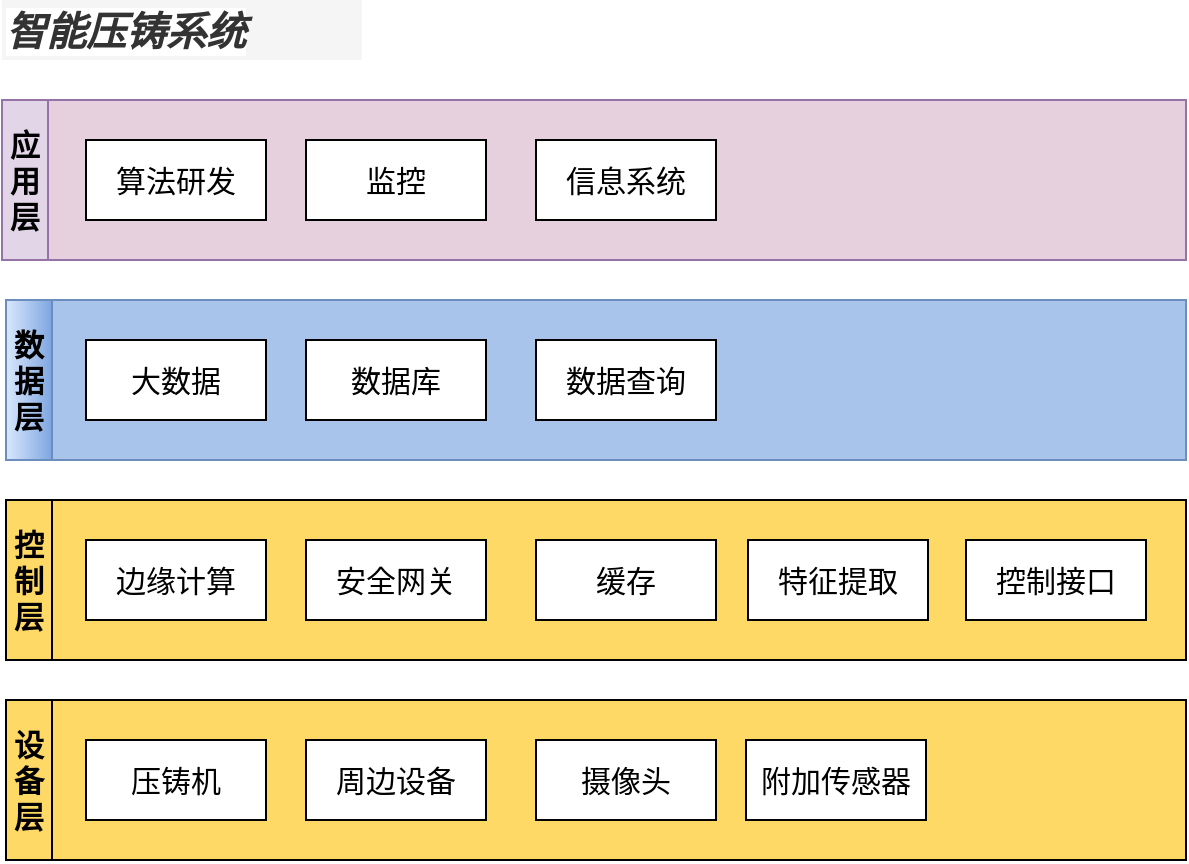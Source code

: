 <mxfile version="16.6.1" type="github" pages="2">
  <diagram id="iRxoiHgJY_dRhn-eCCw1" name="整体架构">
    <mxGraphModel dx="842" dy="792" grid="1" gridSize="10" guides="1" tooltips="1" connect="1" arrows="1" fold="1" page="1" pageScale="1" pageWidth="850" pageHeight="1100" math="0" shadow="0">
      <root>
        <mxCell id="0" />
        <mxCell id="1" parent="0" />
        <mxCell id="UcYwFafMr6ZW_DXA6P1Y-3" value="设备层" style="swimlane;html=0;direction=north;whiteSpace=wrap;swimlaneFillColor=#FFD966;fontSize=15;fillColor=#FFD966;" parent="1" vertex="1">
          <mxGeometry x="160" y="530" width="590" height="80" as="geometry">
            <mxRectangle x="370" y="440" width="60" height="23" as="alternateBounds" />
          </mxGeometry>
        </mxCell>
        <mxCell id="UcYwFafMr6ZW_DXA6P1Y-4" value="压铸机" style="whiteSpace=wrap;html=1;fontSize=15;" parent="UcYwFafMr6ZW_DXA6P1Y-3" vertex="1">
          <mxGeometry x="40" y="20" width="90" height="40" as="geometry" />
        </mxCell>
        <mxCell id="UcYwFafMr6ZW_DXA6P1Y-5" value="周边设备" style="whiteSpace=wrap;html=1;fontSize=15;" parent="UcYwFafMr6ZW_DXA6P1Y-3" vertex="1">
          <mxGeometry x="150" y="20" width="90" height="40" as="geometry" />
        </mxCell>
        <mxCell id="UcYwFafMr6ZW_DXA6P1Y-6" value="摄像头" style="whiteSpace=wrap;html=1;fontSize=15;" parent="UcYwFafMr6ZW_DXA6P1Y-3" vertex="1">
          <mxGeometry x="265" y="20" width="90" height="40" as="geometry" />
        </mxCell>
        <mxCell id="UcYwFafMr6ZW_DXA6P1Y-8" value="附加传感器" style="whiteSpace=wrap;html=1;fontSize=15;" parent="UcYwFafMr6ZW_DXA6P1Y-3" vertex="1">
          <mxGeometry x="370" y="20" width="90" height="40" as="geometry" />
        </mxCell>
        <mxCell id="UcYwFafMr6ZW_DXA6P1Y-26" value="数据层" style="swimlane;html=0;direction=north;whiteSpace=wrap;fillColor=#dae8fc;gradientColor=#7ea6e0;strokeColor=#6c8ebf;swimlaneFillColor=#A9C4EB;fontSize=15;" parent="1" vertex="1">
          <mxGeometry x="160" y="330" width="590" height="80" as="geometry">
            <mxRectangle x="370" y="440" width="60" height="23" as="alternateBounds" />
          </mxGeometry>
        </mxCell>
        <mxCell id="UcYwFafMr6ZW_DXA6P1Y-27" value="大数据" style="whiteSpace=wrap;html=1;fontSize=15;" parent="UcYwFafMr6ZW_DXA6P1Y-26" vertex="1">
          <mxGeometry x="40" y="20" width="90" height="40" as="geometry" />
        </mxCell>
        <mxCell id="UcYwFafMr6ZW_DXA6P1Y-28" value="数据查询" style="whiteSpace=wrap;html=1;fontSize=15;" parent="UcYwFafMr6ZW_DXA6P1Y-26" vertex="1">
          <mxGeometry x="265" y="20" width="90" height="40" as="geometry" />
        </mxCell>
        <mxCell id="AhdM26ORChTwqd9JXDGD-8" value="数据库" style="whiteSpace=wrap;html=1;fontSize=15;" vertex="1" parent="UcYwFafMr6ZW_DXA6P1Y-26">
          <mxGeometry x="150" y="20" width="90" height="40" as="geometry" />
        </mxCell>
        <mxCell id="UcYwFafMr6ZW_DXA6P1Y-50" value="控制层" style="swimlane;html=0;direction=north;whiteSpace=wrap;swimlaneFillColor=#FFD966;fontSize=15;fillColor=#FFD966;" parent="1" vertex="1">
          <mxGeometry x="160" y="430" width="590" height="80" as="geometry">
            <mxRectangle x="370" y="440" width="60" height="23" as="alternateBounds" />
          </mxGeometry>
        </mxCell>
        <mxCell id="UcYwFafMr6ZW_DXA6P1Y-51" value="安全网关" style="whiteSpace=wrap;html=1;fontSize=15;" parent="UcYwFafMr6ZW_DXA6P1Y-50" vertex="1">
          <mxGeometry x="150" y="20" width="90" height="40" as="geometry" />
        </mxCell>
        <mxCell id="UcYwFafMr6ZW_DXA6P1Y-52" value="边缘计算" style="whiteSpace=wrap;html=1;fontSize=15;" parent="UcYwFafMr6ZW_DXA6P1Y-50" vertex="1">
          <mxGeometry x="40" y="20" width="90" height="40" as="geometry" />
        </mxCell>
        <mxCell id="UcYwFafMr6ZW_DXA6P1Y-49" value="缓存" style="whiteSpace=wrap;html=1;fontSize=15;" parent="UcYwFafMr6ZW_DXA6P1Y-50" vertex="1">
          <mxGeometry x="265" y="20" width="90" height="40" as="geometry" />
        </mxCell>
        <mxCell id="UcYwFafMr6ZW_DXA6P1Y-48" value="特征提取" style="whiteSpace=wrap;html=1;fontSize=15;" parent="UcYwFafMr6ZW_DXA6P1Y-50" vertex="1">
          <mxGeometry x="371" y="20" width="90" height="40" as="geometry" />
        </mxCell>
        <mxCell id="viHEauRqGzHf2aB90uqv-1" value="控制接口" style="whiteSpace=wrap;html=1;fontSize=15;" vertex="1" parent="UcYwFafMr6ZW_DXA6P1Y-50">
          <mxGeometry x="480" y="20" width="90" height="40" as="geometry" />
        </mxCell>
        <mxCell id="AhdM26ORChTwqd9JXDGD-4" value="应用层" style="swimlane;html=0;direction=north;whiteSpace=wrap;fillColor=#e1d5e7;strokeColor=#9673a6;swimlaneFillColor=#E6D0DE;fontSize=15;" vertex="1" parent="1">
          <mxGeometry x="158" y="230" width="592" height="80" as="geometry">
            <mxRectangle x="370" y="440" width="60" height="23" as="alternateBounds" />
          </mxGeometry>
        </mxCell>
        <mxCell id="UcYwFafMr6ZW_DXA6P1Y-37" value="监控" style="whiteSpace=wrap;html=1;fontSize=15;" parent="AhdM26ORChTwqd9JXDGD-4" vertex="1">
          <mxGeometry x="152" y="20" width="90" height="40" as="geometry" />
        </mxCell>
        <mxCell id="UcYwFafMr6ZW_DXA6P1Y-42" value="算法研发" style="whiteSpace=wrap;html=1;fontSize=15;" parent="AhdM26ORChTwqd9JXDGD-4" vertex="1">
          <mxGeometry x="42" y="20" width="90" height="40" as="geometry" />
        </mxCell>
        <mxCell id="AhdM26ORChTwqd9JXDGD-7" value="信息系统" style="whiteSpace=wrap;html=1;fontSize=15;" vertex="1" parent="AhdM26ORChTwqd9JXDGD-4">
          <mxGeometry x="267" y="20" width="90" height="40" as="geometry" />
        </mxCell>
        <mxCell id="HXR8DpecLsDHHe7XzaU4-1" value="智能压铸系统" style="text;html=1;strokeColor=none;fillColor=#f5f5f5;align=left;verticalAlign=middle;whiteSpace=wrap;rounded=0;labelBackgroundColor=default;labelBorderColor=none;fontSize=20;fontColor=#333333;fontStyle=3" vertex="1" parent="1">
          <mxGeometry x="158" y="180" width="180" height="30" as="geometry" />
        </mxCell>
      </root>
    </mxGraphModel>
  </diagram>
  <diagram name="冷却闭环" id="QapgO1eQln2w6zpLkvrJ">
    <mxGraphModel dx="842" dy="792" grid="1" gridSize="10" guides="1" tooltips="1" connect="1" arrows="1" fold="1" page="1" pageScale="1" pageWidth="850" pageHeight="1100" math="0" shadow="0">
      <root>
        <mxCell id="Bw0IhvkEcBWXp4LX4Tr4-0" />
        <mxCell id="Bw0IhvkEcBWXp4LX4Tr4-1" parent="Bw0IhvkEcBWXp4LX4Tr4-0" />
        <mxCell id="Bw0IhvkEcBWXp4LX4Tr4-17" value="应用层" style="swimlane;html=0;direction=north;whiteSpace=wrap;fillColor=#dae8fc;gradientColor=#7ea6e0;strokeColor=#6c8ebf;swimlaneFillColor=#A9C4EB;fontSize=15;" vertex="1" parent="Bw0IhvkEcBWXp4LX4Tr4-1">
          <mxGeometry x="170" y="306" width="330" height="130" as="geometry">
            <mxRectangle x="370" y="440" width="60" height="23" as="alternateBounds" />
          </mxGeometry>
        </mxCell>
        <mxCell id="Bw0IhvkEcBWXp4LX4Tr4-18" value="强化学习" style="whiteSpace=wrap;html=1;fontSize=15;" vertex="1" parent="Bw0IhvkEcBWXp4LX4Tr4-17">
          <mxGeometry x="47" y="20" width="100" height="40" as="geometry" />
        </mxCell>
        <mxCell id="XFRqlfsmV35b2OHtaYO4-7" value="手机监控" style="whiteSpace=wrap;html=1;fontSize=15;" vertex="1" parent="Bw0IhvkEcBWXp4LX4Tr4-17">
          <mxGeometry x="190" y="20" width="100" height="40" as="geometry" />
        </mxCell>
        <mxCell id="Bw0IhvkEcBWXp4LX4Tr4-2" value="设备&#xa;曾层" style="swimlane;html=0;direction=north;whiteSpace=wrap;swimlaneFillColor=#FFD966;fillColor=#fff2cc;strokeColor=#d6b656;gradientColor=#ffd966;fontSize=15;" vertex="1" parent="Bw0IhvkEcBWXp4LX4Tr4-1">
          <mxGeometry x="160" y="660" width="568" height="80" as="geometry">
            <mxRectangle x="370" y="440" width="60" height="23" as="alternateBounds" />
          </mxGeometry>
        </mxCell>
        <mxCell id="Bw0IhvkEcBWXp4LX4Tr4-6" value="冷却液&lt;br style=&quot;font-size: 15px;&quot;&gt;温度传感器" style="whiteSpace=wrap;html=1;fontSize=15;" vertex="1" parent="Bw0IhvkEcBWXp4LX4Tr4-2">
          <mxGeometry x="50" y="20" width="100" height="40" as="geometry" />
        </mxCell>
        <mxCell id="Bw0IhvkEcBWXp4LX4Tr4-31" style="edgeStyle=orthogonalEdgeStyle;rounded=0;orthogonalLoop=1;jettySize=auto;html=1;exitX=0.5;exitY=1;exitDx=0;exitDy=0;entryX=1;entryY=0.5;entryDx=0;entryDy=0;fontSize=15;" edge="1" parent="Bw0IhvkEcBWXp4LX4Tr4-2" source="Bw0IhvkEcBWXp4LX4Tr4-6" target="Bw0IhvkEcBWXp4LX4Tr4-6">
          <mxGeometry relative="1" as="geometry">
            <Array as="points">
              <mxPoint x="96" y="100" />
              <mxPoint x="190" y="100" />
              <mxPoint x="190" y="40" />
            </Array>
          </mxGeometry>
        </mxCell>
        <mxCell id="Bw0IhvkEcBWXp4LX4Tr4-32" value="恒温系统" style="edgeLabel;html=1;align=center;verticalAlign=middle;resizable=0;points=[];fontSize=15;" vertex="1" connectable="0" parent="Bw0IhvkEcBWXp4LX4Tr4-31">
          <mxGeometry x="-0.521" y="-1" relative="1" as="geometry">
            <mxPoint x="27" y="1" as="offset" />
          </mxGeometry>
        </mxCell>
        <mxCell id="sPyh8gOWiqm5ohPoT2iV-0" value="压铸机" style="whiteSpace=wrap;html=1;fontSize=15;" vertex="1" parent="Bw0IhvkEcBWXp4LX4Tr4-2">
          <mxGeometry x="215" y="20" width="100" height="40" as="geometry" />
        </mxCell>
        <mxCell id="K2xPymNutF5ziAv6QDVA-1" value="周边设备" style="whiteSpace=wrap;html=1;fontSize=15;" vertex="1" parent="Bw0IhvkEcBWXp4LX4Tr4-2">
          <mxGeometry x="350" y="20" width="100" height="40" as="geometry" />
        </mxCell>
        <mxCell id="Bw0IhvkEcBWXp4LX4Tr4-22" value="控制层" style="swimlane;html=0;direction=north;whiteSpace=wrap;swimlaneFillColor=#FFD966;fillColor=#fff2cc;strokeColor=#d6b656;gradientColor=#ffd966;fontSize=15;" vertex="1" parent="Bw0IhvkEcBWXp4LX4Tr4-1">
          <mxGeometry x="160" y="470" width="570" height="160" as="geometry">
            <mxRectangle x="370" y="440" width="60" height="23" as="alternateBounds" />
          </mxGeometry>
        </mxCell>
        <mxCell id="YjLyFt_4EiFNoKJo0lDN-1" value="成品率过低？" style="edgeStyle=orthogonalEdgeStyle;rounded=0;orthogonalLoop=1;jettySize=auto;html=1;exitX=0.5;exitY=1;exitDx=0;exitDy=0;labelBorderColor=#FF0000;fontSize=15;fontColor=#FF0000;strokeColor=#FF0000;strokeWidth=3;" edge="1" parent="Bw0IhvkEcBWXp4LX4Tr4-22" source="Bw0IhvkEcBWXp4LX4Tr4-24" target="YjLyFt_4EiFNoKJo0lDN-0">
          <mxGeometry x="-0.161" y="55" relative="1" as="geometry">
            <Array as="points">
              <mxPoint x="305" y="122.5" />
              <mxPoint x="305" y="122.5" />
            </Array>
            <mxPoint as="offset" />
          </mxGeometry>
        </mxCell>
        <mxCell id="Bw0IhvkEcBWXp4LX4Tr4-24" value="成品率&lt;br&gt;预测模型" style="whiteSpace=wrap;html=1;fontSize=15;strokeColor=#FF0000;" vertex="1" parent="Bw0IhvkEcBWXp4LX4Tr4-22">
          <mxGeometry x="200" y="31.25" width="150" height="52.5" as="geometry" />
        </mxCell>
        <mxCell id="Bw0IhvkEcBWXp4LX4Tr4-26" value="特征提取" style="whiteSpace=wrap;html=1;fontSize=15;strokeColor=#FF0000;" vertex="1" parent="Bw0IhvkEcBWXp4LX4Tr4-22">
          <mxGeometry x="460" y="37.5" width="86" height="40" as="geometry" />
        </mxCell>
        <mxCell id="j12vzrFPOm1vcj7Vrygp-5" style="edgeStyle=orthogonalEdgeStyle;rounded=0;orthogonalLoop=1;jettySize=auto;html=1;exitX=0;exitY=0.5;exitDx=0;exitDy=0;fontSize=15;labelBorderColor=#0000FF;strokeWidth=3;strokeColor=#FF0000;entryX=1;entryY=0.5;entryDx=0;entryDy=0;" edge="1" parent="Bw0IhvkEcBWXp4LX4Tr4-22" source="Bw0IhvkEcBWXp4LX4Tr4-26" target="Bw0IhvkEcBWXp4LX4Tr4-24">
          <mxGeometry relative="1" as="geometry">
            <mxPoint x="410" y="152.5" as="sourcePoint" />
            <mxPoint x="410" y="42.5" as="targetPoint" />
            <Array as="points">
              <mxPoint x="440" y="57.5" />
              <mxPoint x="440" y="57.5" />
            </Array>
          </mxGeometry>
        </mxCell>
        <mxCell id="j12vzrFPOm1vcj7Vrygp-6" value="信号" style="edgeLabel;html=1;align=center;verticalAlign=middle;resizable=0;points=[];fontSize=15;" vertex="1" connectable="0" parent="j12vzrFPOm1vcj7Vrygp-5">
          <mxGeometry x="0.768" y="1" relative="1" as="geometry">
            <mxPoint x="-33" y="252" as="offset" />
          </mxGeometry>
        </mxCell>
        <mxCell id="YjLyFt_4EiFNoKJo0lDN-0" value="控制接口" style="whiteSpace=wrap;html=1;fontSize=15;strokeColor=#FF0000;" vertex="1" parent="Bw0IhvkEcBWXp4LX4Tr4-22">
          <mxGeometry x="70" y="122.5" width="440" height="30" as="geometry" />
        </mxCell>
        <mxCell id="K2xPymNutF5ziAv6QDVA-3" style="edgeStyle=orthogonalEdgeStyle;rounded=0;orthogonalLoop=1;jettySize=auto;html=1;exitX=0.25;exitY=1;exitDx=0;exitDy=0;entryX=1;entryY=0.5;entryDx=0;entryDy=0;fontSize=15;labelBorderColor=#0000FF;strokeWidth=3;strokeColor=#FF0000;" edge="1" parent="Bw0IhvkEcBWXp4LX4Tr4-1" source="Bw0IhvkEcBWXp4LX4Tr4-6" target="Bw0IhvkEcBWXp4LX4Tr4-26">
          <mxGeometry relative="1" as="geometry">
            <Array as="points">
              <mxPoint x="235" y="790" />
              <mxPoint x="760" y="790" />
              <mxPoint x="760" y="528" />
            </Array>
          </mxGeometry>
        </mxCell>
        <mxCell id="K2xPymNutF5ziAv6QDVA-4" style="edgeStyle=orthogonalEdgeStyle;rounded=0;orthogonalLoop=1;jettySize=auto;html=1;exitX=0.5;exitY=1;exitDx=0;exitDy=0;fontSize=15;labelBorderColor=#0000FF;strokeWidth=3;strokeColor=#FF0000;entryX=1;entryY=0.5;entryDx=0;entryDy=0;" edge="1" parent="Bw0IhvkEcBWXp4LX4Tr4-1" source="sPyh8gOWiqm5ohPoT2iV-0" target="Bw0IhvkEcBWXp4LX4Tr4-26">
          <mxGeometry relative="1" as="geometry">
            <mxPoint x="300" y="493" as="targetPoint" />
            <Array as="points">
              <mxPoint x="425" y="790" />
              <mxPoint x="760" y="790" />
              <mxPoint x="760" y="528" />
            </Array>
          </mxGeometry>
        </mxCell>
        <mxCell id="K2xPymNutF5ziAv6QDVA-5" style="edgeStyle=orthogonalEdgeStyle;rounded=0;orthogonalLoop=1;jettySize=auto;html=1;exitX=0.5;exitY=1;exitDx=0;exitDy=0;entryX=1;entryY=0.5;entryDx=0;entryDy=0;fontSize=15;labelBorderColor=#0000FF;strokeWidth=3;strokeColor=#FF0000;" edge="1" parent="Bw0IhvkEcBWXp4LX4Tr4-1" source="K2xPymNutF5ziAv6QDVA-1" target="Bw0IhvkEcBWXp4LX4Tr4-26">
          <mxGeometry relative="1" as="geometry">
            <Array as="points">
              <mxPoint x="560" y="790" />
              <mxPoint x="760" y="790" />
              <mxPoint x="760" y="528" />
            </Array>
          </mxGeometry>
        </mxCell>
        <mxCell id="Bw0IhvkEcBWXp4LX4Tr4-10" value="应用层" style="swimlane;html=0;direction=north;whiteSpace=wrap;swimlaneFillColor=#FFD966;fillColor=default;strokeColor=#d6b656;gradientColor=#ffd966;fontSize=15;" vertex="1" parent="Bw0IhvkEcBWXp4LX4Tr4-1">
          <mxGeometry x="520" y="306" width="130" height="130" as="geometry">
            <mxRectangle x="370" y="440" width="60" height="23" as="alternateBounds" />
          </mxGeometry>
        </mxCell>
        <mxCell id="Bw0IhvkEcBWXp4LX4Tr4-11" value="现场监控" style="whiteSpace=wrap;html=1;fontSize=15;" vertex="1" parent="Bw0IhvkEcBWXp4LX4Tr4-10">
          <mxGeometry x="34" y="20" width="76" height="40" as="geometry" />
        </mxCell>
        <mxCell id="-YxgXvgTCUJFsRhJH3VN-0" value="控制台" style="whiteSpace=wrap;html=1;fontSize=15;" vertex="1" parent="Bw0IhvkEcBWXp4LX4Tr4-10">
          <mxGeometry x="34" y="80" width="76" height="40" as="geometry" />
        </mxCell>
        <mxCell id="zAw-RZ3L5_zW4WI64UvJ-2" value="" style="endArrow=classic;html=1;rounded=0;labelBorderColor=#0000FF;fontSize=15;fontColor=#000000;strokeColor=#FF0000;strokeWidth=3;exitX=0.5;exitY=1;exitDx=0;exitDy=0;" edge="1" parent="Bw0IhvkEcBWXp4LX4Tr4-1" source="YjLyFt_4EiFNoKJo0lDN-0" target="sPyh8gOWiqm5ohPoT2iV-0">
          <mxGeometry width="50" height="50" relative="1" as="geometry">
            <mxPoint x="460" y="420" as="sourcePoint" />
            <mxPoint x="510" y="370" as="targetPoint" />
          </mxGeometry>
        </mxCell>
        <mxCell id="zAw-RZ3L5_zW4WI64UvJ-4" value="关闭" style="edgeLabel;html=1;align=center;verticalAlign=middle;resizable=0;points=[];fontSize=15;fontColor=#FF0000;labelBorderColor=#FF0000;" vertex="1" connectable="0" parent="zAw-RZ3L5_zW4WI64UvJ-2">
          <mxGeometry x="-0.58" y="-3" relative="1" as="geometry">
            <mxPoint y="13" as="offset" />
          </mxGeometry>
        </mxCell>
        <mxCell id="zAw-RZ3L5_zW4WI64UvJ-6" value="" style="endArrow=classic;html=1;rounded=0;labelBorderColor=#FF0000;fontSize=15;fontColor=#FF0000;strokeColor=#FF0000;strokeWidth=3;exitX=0.5;exitY=1;exitDx=0;exitDy=0;entryX=0.5;entryY=0;entryDx=0;entryDy=0;" edge="1" parent="Bw0IhvkEcBWXp4LX4Tr4-1" source="YjLyFt_4EiFNoKJo0lDN-0" target="K2xPymNutF5ziAv6QDVA-1">
          <mxGeometry width="50" height="50" relative="1" as="geometry">
            <mxPoint x="265" y="530" as="sourcePoint" />
            <mxPoint x="401" y="610" as="targetPoint" />
          </mxGeometry>
        </mxCell>
        <mxCell id="zAw-RZ3L5_zW4WI64UvJ-7" value="关闭" style="edgeLabel;html=1;align=center;verticalAlign=middle;resizable=0;points=[];fontSize=15;fontColor=#FF0000;labelBorderColor=#FF0000;" vertex="1" connectable="0" parent="zAw-RZ3L5_zW4WI64UvJ-6">
          <mxGeometry x="-0.58" y="-3" relative="1" as="geometry">
            <mxPoint x="13" y="11" as="offset" />
          </mxGeometry>
        </mxCell>
        <mxCell id="zAw-RZ3L5_zW4WI64UvJ-8" value="" style="endArrow=classic;html=1;rounded=0;labelBorderColor=#FF0000;fontSize=15;fontColor=#FF0000;strokeColor=#FF0000;strokeWidth=3;exitX=0.5;exitY=1;exitDx=0;exitDy=0;entryX=0.5;entryY=0;entryDx=0;entryDy=0;" edge="1" parent="Bw0IhvkEcBWXp4LX4Tr4-1" source="YjLyFt_4EiFNoKJo0lDN-0" target="Bw0IhvkEcBWXp4LX4Tr4-6">
          <mxGeometry width="50" height="50" relative="1" as="geometry">
            <mxPoint x="435" y="530" as="sourcePoint" />
            <mxPoint x="435" y="610" as="targetPoint" />
          </mxGeometry>
        </mxCell>
        <mxCell id="zAw-RZ3L5_zW4WI64UvJ-9" value="保持" style="edgeLabel;html=1;align=center;verticalAlign=middle;resizable=0;points=[];fontSize=15;fontColor=#FF0000;labelBorderColor=#FF0000;" vertex="1" connectable="0" parent="zAw-RZ3L5_zW4WI64UvJ-8">
          <mxGeometry x="-0.58" y="-3" relative="1" as="geometry">
            <mxPoint x="-19" y="16" as="offset" />
          </mxGeometry>
        </mxCell>
        <mxCell id="j12vzrFPOm1vcj7Vrygp-8" style="edgeStyle=orthogonalEdgeStyle;rounded=0;orthogonalLoop=1;jettySize=auto;html=1;exitX=0.5;exitY=0;exitDx=0;exitDy=0;entryX=0.5;entryY=0;entryDx=0;entryDy=0;labelBorderColor=#0000FF;fontSize=15;fontColor=#000000;strokeColor=#000000;strokeWidth=3;" edge="1" parent="Bw0IhvkEcBWXp4LX4Tr4-1" source="Bw0IhvkEcBWXp4LX4Tr4-26" target="Bw0IhvkEcBWXp4LX4Tr4-11">
          <mxGeometry relative="1" as="geometry">
            <mxPoint x="603" y="461.25" as="targetPoint" />
            <Array as="points">
              <mxPoint x="663" y="290" />
              <mxPoint x="592" y="290" />
            </Array>
          </mxGeometry>
        </mxCell>
        <mxCell id="zAw-RZ3L5_zW4WI64UvJ-13" style="edgeStyle=orthogonalEdgeStyle;rounded=0;orthogonalLoop=1;jettySize=auto;html=1;exitX=0.5;exitY=0;exitDx=0;exitDy=0;entryX=0.5;entryY=0;entryDx=0;entryDy=0;labelBorderColor=#0000FF;fontSize=15;fontColor=#000000;strokeColor=#000000;strokeWidth=3;" edge="1" parent="Bw0IhvkEcBWXp4LX4Tr4-1" source="Bw0IhvkEcBWXp4LX4Tr4-26" target="XFRqlfsmV35b2OHtaYO4-7">
          <mxGeometry relative="1" as="geometry">
            <mxPoint x="448" y="326" as="targetPoint" />
            <Array as="points">
              <mxPoint x="663" y="290" />
              <mxPoint x="410" y="290" />
            </Array>
          </mxGeometry>
        </mxCell>
        <mxCell id="zAw-RZ3L5_zW4WI64UvJ-14" style="edgeStyle=orthogonalEdgeStyle;rounded=0;orthogonalLoop=1;jettySize=auto;html=1;labelBorderColor=#0000FF;fontSize=15;fontColor=#000000;strokeColor=#00CC00;strokeWidth=3;shadow=1;exitX=0.5;exitY=1;exitDx=0;exitDy=0;entryX=0;entryY=0.5;entryDx=0;entryDy=0;" edge="1" parent="Bw0IhvkEcBWXp4LX4Tr4-1" source="Bw0IhvkEcBWXp4LX4Tr4-18" target="Bw0IhvkEcBWXp4LX4Tr4-24">
          <mxGeometry relative="1" as="geometry">
            <mxPoint x="200" y="410" as="sourcePoint" />
            <mxPoint x="390" y="500" as="targetPoint" />
            <Array as="points">
              <mxPoint x="267" y="528" />
              <mxPoint x="310" y="528" />
            </Array>
          </mxGeometry>
        </mxCell>
        <mxCell id="zAw-RZ3L5_zW4WI64UvJ-16" value="更新" style="edgeLabel;html=1;align=center;verticalAlign=middle;resizable=0;points=[];fontSize=15;fontColor=#000000;" vertex="1" connectable="0" parent="zAw-RZ3L5_zW4WI64UvJ-14">
          <mxGeometry x="-0.115" y="1" relative="1" as="geometry">
            <mxPoint x="-1" y="24" as="offset" />
          </mxGeometry>
        </mxCell>
        <mxCell id="zAw-RZ3L5_zW4WI64UvJ-17" style="edgeStyle=orthogonalEdgeStyle;rounded=0;orthogonalLoop=1;jettySize=auto;html=1;exitX=0.5;exitY=0;exitDx=0;exitDy=0;entryX=0.5;entryY=0;entryDx=0;entryDy=0;labelBorderColor=#0000FF;fontSize=15;fontColor=#000000;strokeColor=#000000;strokeWidth=3;" edge="1" parent="Bw0IhvkEcBWXp4LX4Tr4-1" source="Bw0IhvkEcBWXp4LX4Tr4-26" target="Bw0IhvkEcBWXp4LX4Tr4-18">
          <mxGeometry relative="1" as="geometry">
            <Array as="points">
              <mxPoint x="663" y="290" />
              <mxPoint x="267" y="290" />
            </Array>
          </mxGeometry>
        </mxCell>
        <mxCell id="h-EKKZ9SyEotLoP3-tNe-0" style="edgeStyle=orthogonalEdgeStyle;rounded=0;orthogonalLoop=1;jettySize=auto;html=1;shadow=1;labelBorderColor=#FF0000;fontSize=15;fontColor=#FF0000;strokeColor=#000000;strokeWidth=2;dashed=1;entryX=0.823;entryY=-0.037;entryDx=0;entryDy=0;entryPerimeter=0;exitX=0.5;exitY=1;exitDx=0;exitDy=0;" edge="1" parent="Bw0IhvkEcBWXp4LX4Tr4-1" source="-YxgXvgTCUJFsRhJH3VN-0" target="YjLyFt_4EiFNoKJo0lDN-0">
          <mxGeometry relative="1" as="geometry">
            <mxPoint x="790" y="440" as="sourcePoint" />
            <Array as="points">
              <mxPoint x="592" y="450" />
              <mxPoint x="592" y="450" />
            </Array>
          </mxGeometry>
        </mxCell>
        <mxCell id="A6KPnR_pS0Pg3XyIxV0e-0" value="" style="group" vertex="1" connectable="0" parent="Bw0IhvkEcBWXp4LX4Tr4-1">
          <mxGeometry x="170" y="200" width="420" height="50" as="geometry" />
        </mxCell>
        <mxCell id="YlFKfSFunrL2rvKNzUft-3" value="&lt;h1 style=&quot;font-size: 18px&quot;&gt;&lt;font color=&quot;#000000&quot; style=&quot;font-size: 18px&quot;&gt;场景说明：&lt;/font&gt;温度过高 -&amp;gt;&amp;nbsp; 生产暂停&lt;/h1&gt;&lt;div&gt;图例：&lt;/div&gt;" style="text;html=1;strokeColor=none;fillColor=none;align=left;verticalAlign=middle;whiteSpace=wrap;rounded=0;labelBackgroundColor=default;labelBorderColor=none;fontSize=18;fontColor=#000000;fontStyle=3" vertex="1" parent="A6KPnR_pS0Pg3XyIxV0e-0">
          <mxGeometry width="420" height="30" as="geometry" />
        </mxCell>
        <mxCell id="XFRqlfsmV35b2OHtaYO4-0" value="工厂“内”" style="swimlane;html=0;direction=north;whiteSpace=wrap;swimlaneFillColor=#FFD966;fillColor=#FFD966;strokeColor=#d6b656;gradientColor=none;fontSize=15;startSize=70;" vertex="1" parent="A6KPnR_pS0Pg3XyIxV0e-0">
          <mxGeometry x="70" y="20" width="70" height="30" as="geometry">
            <mxRectangle x="370" y="440" width="60" height="23" as="alternateBounds" />
          </mxGeometry>
        </mxCell>
        <mxCell id="XFRqlfsmV35b2OHtaYO4-3" value="工厂“外”" style="swimlane;html=0;direction=north;whiteSpace=wrap;swimlaneFillColor=#A9C4EB;fillColor=#A9C4EB;strokeColor=#6c8ebf;fontSize=15;startSize=70;" vertex="1" parent="A6KPnR_pS0Pg3XyIxV0e-0">
          <mxGeometry x="150" y="20" width="70" height="30" as="geometry">
            <mxRectangle x="370" y="440" width="60" height="23" as="alternateBounds" />
          </mxGeometry>
        </mxCell>
      </root>
    </mxGraphModel>
  </diagram>
</mxfile>

